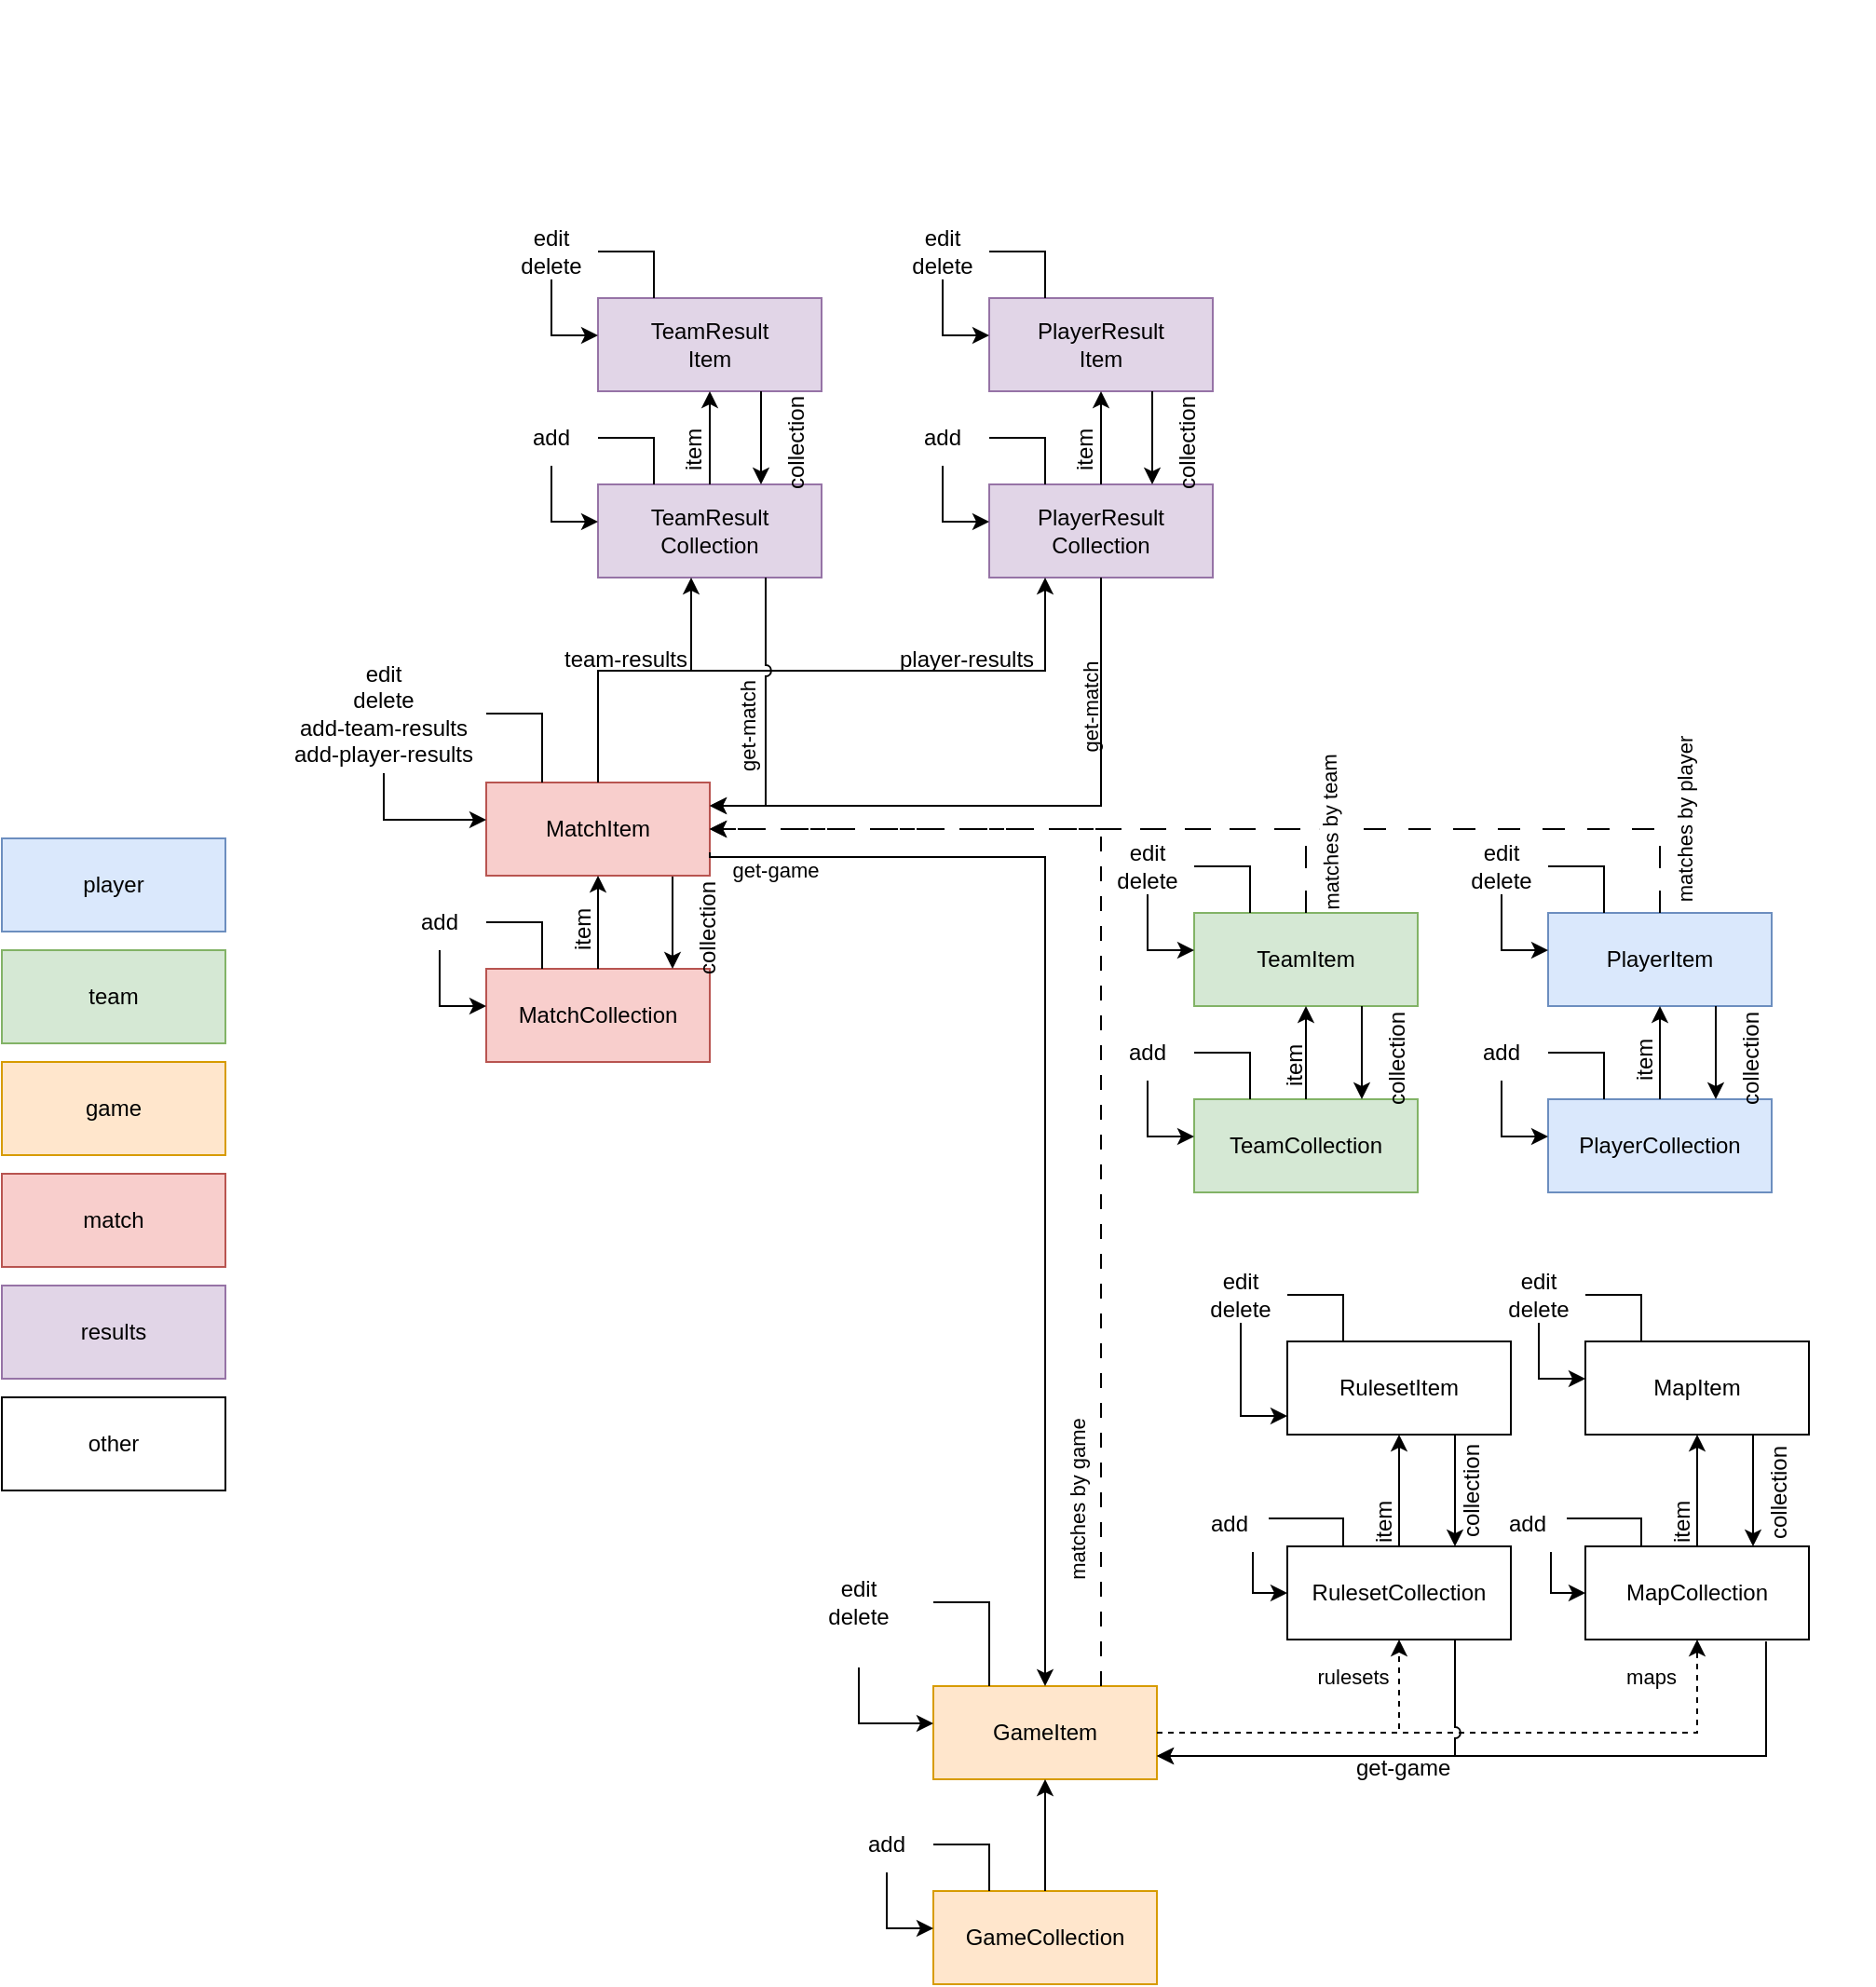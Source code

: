 <mxfile version="21.1.0" type="github">
  <diagram name="Page-1" id="58cdce13-f638-feb5-8d6f-7d28b1aa9fa0">
    <mxGraphModel dx="989" dy="1370" grid="1" gridSize="10" guides="1" tooltips="1" connect="1" arrows="1" fold="1" page="1" pageScale="1" pageWidth="1100" pageHeight="850" background="none" math="0" shadow="0">
      <root>
        <mxCell id="0" />
        <mxCell id="1" parent="0" />
        <mxCell id="dXTx0Du7Se45ZJ5eSAot-1" value="player" style="rounded=0;whiteSpace=wrap;html=1;fillColor=#dae8fc;strokeColor=#6c8ebf;" parent="1" vertex="1">
          <mxGeometry x="40" y="40" width="120" height="50" as="geometry" />
        </mxCell>
        <mxCell id="dXTx0Du7Se45ZJ5eSAot-2" value="team" style="rounded=0;whiteSpace=wrap;html=1;fillColor=#d5e8d4;strokeColor=#82b366;" parent="1" vertex="1">
          <mxGeometry x="40" y="100" width="120" height="50" as="geometry" />
        </mxCell>
        <mxCell id="dXTx0Du7Se45ZJ5eSAot-3" value="match" style="rounded=0;whiteSpace=wrap;html=1;fillColor=#f8cecc;strokeColor=#b85450;" parent="1" vertex="1">
          <mxGeometry x="40" y="220" width="120" height="50" as="geometry" />
        </mxCell>
        <mxCell id="dXTx0Du7Se45ZJ5eSAot-4" value="game" style="rounded=0;whiteSpace=wrap;html=1;fillColor=#ffe6cc;strokeColor=#d79b00;" parent="1" vertex="1">
          <mxGeometry x="40" y="160" width="120" height="50" as="geometry" />
        </mxCell>
        <mxCell id="dXTx0Du7Se45ZJ5eSAot-5" value="results" style="rounded=0;whiteSpace=wrap;html=1;fillColor=#e1d5e7;strokeColor=#9673a6;" parent="1" vertex="1">
          <mxGeometry x="40" y="280" width="120" height="50" as="geometry" />
        </mxCell>
        <mxCell id="sAuv1rMniGw2Tb26CjWJ-1" value="" style="group" parent="1" vertex="1" connectable="0">
          <mxGeometry x="490" y="565" width="170" height="90" as="geometry" />
        </mxCell>
        <mxCell id="dXTx0Du7Se45ZJ5eSAot-6" value="GameCollection" style="rounded=0;whiteSpace=wrap;html=1;fillColor=#ffe6cc;strokeColor=#d79b00;" parent="sAuv1rMniGw2Tb26CjWJ-1" vertex="1">
          <mxGeometry x="50" y="40" width="120" height="50" as="geometry" />
        </mxCell>
        <mxCell id="dXTx0Du7Se45ZJ5eSAot-12" value="" style="edgeStyle=orthogonalEdgeStyle;rounded=0;orthogonalLoop=1;jettySize=auto;html=1;exitX=0.5;exitY=1;exitDx=0;exitDy=0;" parent="sAuv1rMniGw2Tb26CjWJ-1" source="dXTx0Du7Se45ZJ5eSAot-7" edge="1">
          <mxGeometry relative="1" as="geometry">
            <mxPoint x="50" y="60" as="targetPoint" />
            <Array as="points">
              <mxPoint x="30" y="60" />
              <mxPoint x="50" y="60" />
            </Array>
          </mxGeometry>
        </mxCell>
        <mxCell id="dXTx0Du7Se45ZJ5eSAot-7" value="add" style="rounded=0;whiteSpace=wrap;html=1;fillColor=none;strokeColor=none;" parent="sAuv1rMniGw2Tb26CjWJ-1" vertex="1">
          <mxGeometry width="50" height="30" as="geometry" />
        </mxCell>
        <mxCell id="dXTx0Du7Se45ZJ5eSAot-11" style="edgeStyle=orthogonalEdgeStyle;rounded=0;orthogonalLoop=1;jettySize=auto;html=1;exitX=0.25;exitY=0;exitDx=0;exitDy=0;entryX=1;entryY=0.5;entryDx=0;entryDy=0;strokeColor=none;" parent="sAuv1rMniGw2Tb26CjWJ-1" source="dXTx0Du7Se45ZJ5eSAot-6" target="dXTx0Du7Se45ZJ5eSAot-7" edge="1">
          <mxGeometry relative="1" as="geometry">
            <Array as="points">
              <mxPoint x="80" y="10" />
            </Array>
          </mxGeometry>
        </mxCell>
        <mxCell id="dXTx0Du7Se45ZJ5eSAot-14" style="edgeStyle=orthogonalEdgeStyle;rounded=0;orthogonalLoop=1;jettySize=auto;html=1;exitX=0.25;exitY=0;exitDx=0;exitDy=0;entryX=1;entryY=0.5;entryDx=0;entryDy=0;endSize=6;targetPerimeterSpacing=0;endArrow=none;endFill=0;" parent="sAuv1rMniGw2Tb26CjWJ-1" source="dXTx0Du7Se45ZJ5eSAot-6" target="dXTx0Du7Se45ZJ5eSAot-7" edge="1">
          <mxGeometry relative="1" as="geometry">
            <Array as="points">
              <mxPoint x="80" y="15" />
            </Array>
          </mxGeometry>
        </mxCell>
        <mxCell id="sAuv1rMniGw2Tb26CjWJ-3" value="" style="group" parent="1" vertex="1" connectable="0">
          <mxGeometry x="820" y="140" width="170" height="90" as="geometry" />
        </mxCell>
        <mxCell id="sAuv1rMniGw2Tb26CjWJ-4" value="PlayerCollection" style="rounded=0;whiteSpace=wrap;html=1;fillColor=#dae8fc;strokeColor=#6c8ebf;" parent="sAuv1rMniGw2Tb26CjWJ-3" vertex="1">
          <mxGeometry x="50" y="40" width="120" height="50" as="geometry" />
        </mxCell>
        <mxCell id="sAuv1rMniGw2Tb26CjWJ-5" value="" style="edgeStyle=orthogonalEdgeStyle;rounded=0;orthogonalLoop=1;jettySize=auto;html=1;exitX=0.5;exitY=1;exitDx=0;exitDy=0;" parent="sAuv1rMniGw2Tb26CjWJ-3" source="sAuv1rMniGw2Tb26CjWJ-6" edge="1">
          <mxGeometry relative="1" as="geometry">
            <mxPoint x="50" y="60" as="targetPoint" />
            <Array as="points">
              <mxPoint x="30" y="60" />
              <mxPoint x="50" y="60" />
            </Array>
          </mxGeometry>
        </mxCell>
        <mxCell id="sAuv1rMniGw2Tb26CjWJ-6" value="add" style="rounded=0;whiteSpace=wrap;html=1;fillColor=none;strokeColor=none;" parent="sAuv1rMniGw2Tb26CjWJ-3" vertex="1">
          <mxGeometry width="50" height="30" as="geometry" />
        </mxCell>
        <mxCell id="sAuv1rMniGw2Tb26CjWJ-7" style="edgeStyle=orthogonalEdgeStyle;rounded=0;orthogonalLoop=1;jettySize=auto;html=1;exitX=0.25;exitY=0;exitDx=0;exitDy=0;entryX=1;entryY=0.5;entryDx=0;entryDy=0;strokeColor=none;" parent="sAuv1rMniGw2Tb26CjWJ-3" source="sAuv1rMniGw2Tb26CjWJ-4" target="sAuv1rMniGw2Tb26CjWJ-6" edge="1">
          <mxGeometry relative="1" as="geometry">
            <Array as="points">
              <mxPoint x="80" y="10" />
            </Array>
          </mxGeometry>
        </mxCell>
        <mxCell id="sAuv1rMniGw2Tb26CjWJ-8" style="edgeStyle=orthogonalEdgeStyle;rounded=0;orthogonalLoop=1;jettySize=auto;html=1;exitX=0.25;exitY=0;exitDx=0;exitDy=0;entryX=1;entryY=0.5;entryDx=0;entryDy=0;endSize=6;targetPerimeterSpacing=0;endArrow=none;endFill=0;" parent="sAuv1rMniGw2Tb26CjWJ-3" source="sAuv1rMniGw2Tb26CjWJ-4" target="sAuv1rMniGw2Tb26CjWJ-6" edge="1">
          <mxGeometry relative="1" as="geometry">
            <Array as="points">
              <mxPoint x="80" y="15" />
            </Array>
          </mxGeometry>
        </mxCell>
        <mxCell id="O9CNpIonh1CnS6gHtvle-96" value="&lt;div&gt;item&lt;/div&gt;&lt;div&gt;&lt;br&gt;&lt;/div&gt;" style="text;whiteSpace=wrap;html=1;rotation=-90;" vertex="1" parent="sAuv1rMniGw2Tb26CjWJ-3">
          <mxGeometry x="80" y="5" width="35" height="20" as="geometry" />
        </mxCell>
        <mxCell id="sAuv1rMniGw2Tb26CjWJ-9" value="" style="group" parent="1" vertex="1" connectable="0">
          <mxGeometry x="630" y="140" width="170" height="90" as="geometry" />
        </mxCell>
        <mxCell id="sAuv1rMniGw2Tb26CjWJ-10" value="TeamCollection" style="rounded=0;whiteSpace=wrap;html=1;fillColor=#d5e8d4;strokeColor=#82b366;" parent="sAuv1rMniGw2Tb26CjWJ-9" vertex="1">
          <mxGeometry x="50" y="40" width="120" height="50" as="geometry" />
        </mxCell>
        <mxCell id="sAuv1rMniGw2Tb26CjWJ-11" value="" style="edgeStyle=orthogonalEdgeStyle;rounded=0;orthogonalLoop=1;jettySize=auto;html=1;exitX=0.5;exitY=1;exitDx=0;exitDy=0;" parent="sAuv1rMniGw2Tb26CjWJ-9" source="sAuv1rMniGw2Tb26CjWJ-12" edge="1">
          <mxGeometry relative="1" as="geometry">
            <mxPoint x="50" y="60" as="targetPoint" />
            <Array as="points">
              <mxPoint x="30" y="60" />
              <mxPoint x="50" y="60" />
            </Array>
          </mxGeometry>
        </mxCell>
        <mxCell id="sAuv1rMniGw2Tb26CjWJ-12" value="add" style="rounded=0;whiteSpace=wrap;html=1;fillColor=none;strokeColor=none;" parent="sAuv1rMniGw2Tb26CjWJ-9" vertex="1">
          <mxGeometry width="50" height="30" as="geometry" />
        </mxCell>
        <mxCell id="sAuv1rMniGw2Tb26CjWJ-13" style="edgeStyle=orthogonalEdgeStyle;rounded=0;orthogonalLoop=1;jettySize=auto;html=1;exitX=0.25;exitY=0;exitDx=0;exitDy=0;entryX=1;entryY=0.5;entryDx=0;entryDy=0;strokeColor=none;" parent="sAuv1rMniGw2Tb26CjWJ-9" source="sAuv1rMniGw2Tb26CjWJ-10" target="sAuv1rMniGw2Tb26CjWJ-12" edge="1">
          <mxGeometry relative="1" as="geometry">
            <Array as="points">
              <mxPoint x="80" y="10" />
            </Array>
          </mxGeometry>
        </mxCell>
        <mxCell id="sAuv1rMniGw2Tb26CjWJ-14" style="edgeStyle=orthogonalEdgeStyle;rounded=0;orthogonalLoop=1;jettySize=auto;html=1;exitX=0.25;exitY=0;exitDx=0;exitDy=0;entryX=1;entryY=0.5;entryDx=0;entryDy=0;endSize=6;targetPerimeterSpacing=0;endArrow=none;endFill=0;" parent="sAuv1rMniGw2Tb26CjWJ-9" source="sAuv1rMniGw2Tb26CjWJ-10" target="sAuv1rMniGw2Tb26CjWJ-12" edge="1">
          <mxGeometry relative="1" as="geometry">
            <Array as="points">
              <mxPoint x="80" y="15" />
            </Array>
          </mxGeometry>
        </mxCell>
        <mxCell id="O9CNpIonh1CnS6gHtvle-95" value="&lt;div&gt;item&lt;/div&gt;&lt;div&gt;&lt;br&gt;&lt;/div&gt;" style="text;whiteSpace=wrap;html=1;rotation=-90;" vertex="1" parent="sAuv1rMniGw2Tb26CjWJ-9">
          <mxGeometry x="82.5" y="7.5" width="35" height="20" as="geometry" />
        </mxCell>
        <mxCell id="sAuv1rMniGw2Tb26CjWJ-15" value="" style="group" parent="1" vertex="1" connectable="0">
          <mxGeometry x="490" y="455" width="170" height="90" as="geometry" />
        </mxCell>
        <mxCell id="sAuv1rMniGw2Tb26CjWJ-16" value="GameItem" style="rounded=0;whiteSpace=wrap;html=1;fillColor=#ffe6cc;strokeColor=#d79b00;" parent="sAuv1rMniGw2Tb26CjWJ-15" vertex="1">
          <mxGeometry x="50" y="40" width="120" height="50" as="geometry" />
        </mxCell>
        <mxCell id="sAuv1rMniGw2Tb26CjWJ-17" value="" style="edgeStyle=orthogonalEdgeStyle;rounded=0;orthogonalLoop=1;jettySize=auto;html=1;exitX=0.5;exitY=1;exitDx=0;exitDy=0;" parent="sAuv1rMniGw2Tb26CjWJ-15" source="sAuv1rMniGw2Tb26CjWJ-18" edge="1">
          <mxGeometry relative="1" as="geometry">
            <mxPoint x="50" y="60" as="targetPoint" />
            <Array as="points">
              <mxPoint x="30" y="60" />
              <mxPoint x="50" y="60" />
            </Array>
          </mxGeometry>
        </mxCell>
        <mxCell id="sAuv1rMniGw2Tb26CjWJ-18" value="&lt;div&gt;edit&lt;/div&gt;&lt;div&gt;delete&lt;/div&gt;" style="rounded=0;whiteSpace=wrap;html=1;fillColor=none;strokeColor=none;" parent="sAuv1rMniGw2Tb26CjWJ-15" vertex="1">
          <mxGeometry x="-30" y="-40" width="80" height="70" as="geometry" />
        </mxCell>
        <mxCell id="sAuv1rMniGw2Tb26CjWJ-19" style="edgeStyle=orthogonalEdgeStyle;rounded=0;orthogonalLoop=1;jettySize=auto;html=1;exitX=0.25;exitY=0;exitDx=0;exitDy=0;entryX=1;entryY=0.5;entryDx=0;entryDy=0;strokeColor=none;" parent="sAuv1rMniGw2Tb26CjWJ-15" source="sAuv1rMniGw2Tb26CjWJ-16" target="sAuv1rMniGw2Tb26CjWJ-18" edge="1">
          <mxGeometry relative="1" as="geometry">
            <Array as="points">
              <mxPoint x="80" y="10" />
            </Array>
          </mxGeometry>
        </mxCell>
        <mxCell id="sAuv1rMniGw2Tb26CjWJ-20" style="edgeStyle=orthogonalEdgeStyle;rounded=0;orthogonalLoop=1;jettySize=auto;html=1;exitX=0.25;exitY=0;exitDx=0;exitDy=0;entryX=1;entryY=0.5;entryDx=0;entryDy=0;endSize=6;targetPerimeterSpacing=0;endArrow=none;endFill=0;" parent="sAuv1rMniGw2Tb26CjWJ-15" source="sAuv1rMniGw2Tb26CjWJ-16" target="sAuv1rMniGw2Tb26CjWJ-18" edge="1">
          <mxGeometry relative="1" as="geometry">
            <Array as="points">
              <mxPoint x="80" y="-5" />
            </Array>
          </mxGeometry>
        </mxCell>
        <mxCell id="sAuv1rMniGw2Tb26CjWJ-21" style="edgeStyle=orthogonalEdgeStyle;rounded=0;orthogonalLoop=1;jettySize=auto;html=1;" parent="1" source="dXTx0Du7Se45ZJ5eSAot-6" target="sAuv1rMniGw2Tb26CjWJ-16" edge="1">
          <mxGeometry relative="1" as="geometry" />
        </mxCell>
        <mxCell id="sAuv1rMniGw2Tb26CjWJ-22" value="" style="group" parent="1" vertex="1" connectable="0">
          <mxGeometry x="820" y="40" width="170" height="90" as="geometry" />
        </mxCell>
        <mxCell id="sAuv1rMniGw2Tb26CjWJ-23" value="&lt;div&gt;PlayerItem&lt;/div&gt;" style="rounded=0;whiteSpace=wrap;html=1;fillColor=#dae8fc;strokeColor=#6c8ebf;" parent="sAuv1rMniGw2Tb26CjWJ-22" vertex="1">
          <mxGeometry x="50" y="40" width="120" height="50" as="geometry" />
        </mxCell>
        <mxCell id="sAuv1rMniGw2Tb26CjWJ-24" value="" style="edgeStyle=orthogonalEdgeStyle;rounded=0;orthogonalLoop=1;jettySize=auto;html=1;exitX=0.5;exitY=1;exitDx=0;exitDy=0;" parent="sAuv1rMniGw2Tb26CjWJ-22" source="sAuv1rMniGw2Tb26CjWJ-25" edge="1">
          <mxGeometry relative="1" as="geometry">
            <mxPoint x="50" y="60" as="targetPoint" />
            <Array as="points">
              <mxPoint x="30" y="60" />
              <mxPoint x="50" y="60" />
            </Array>
          </mxGeometry>
        </mxCell>
        <mxCell id="sAuv1rMniGw2Tb26CjWJ-25" value="&lt;div&gt;edit&lt;/div&gt;&lt;div&gt;delete&lt;br&gt;&lt;/div&gt;" style="rounded=0;whiteSpace=wrap;html=1;fillColor=none;strokeColor=none;" parent="sAuv1rMniGw2Tb26CjWJ-22" vertex="1">
          <mxGeometry width="50" height="30" as="geometry" />
        </mxCell>
        <mxCell id="sAuv1rMniGw2Tb26CjWJ-26" style="edgeStyle=orthogonalEdgeStyle;rounded=0;orthogonalLoop=1;jettySize=auto;html=1;exitX=0.25;exitY=0;exitDx=0;exitDy=0;entryX=1;entryY=0.5;entryDx=0;entryDy=0;strokeColor=none;" parent="sAuv1rMniGw2Tb26CjWJ-22" source="sAuv1rMniGw2Tb26CjWJ-23" target="sAuv1rMniGw2Tb26CjWJ-25" edge="1">
          <mxGeometry relative="1" as="geometry">
            <Array as="points">
              <mxPoint x="80" y="10" />
            </Array>
          </mxGeometry>
        </mxCell>
        <mxCell id="sAuv1rMniGw2Tb26CjWJ-27" style="edgeStyle=orthogonalEdgeStyle;rounded=0;orthogonalLoop=1;jettySize=auto;html=1;exitX=0.25;exitY=0;exitDx=0;exitDy=0;entryX=1;entryY=0.5;entryDx=0;entryDy=0;endSize=6;targetPerimeterSpacing=0;endArrow=none;endFill=0;" parent="sAuv1rMniGw2Tb26CjWJ-22" source="sAuv1rMniGw2Tb26CjWJ-23" target="sAuv1rMniGw2Tb26CjWJ-25" edge="1">
          <mxGeometry relative="1" as="geometry">
            <Array as="points">
              <mxPoint x="80" y="15" />
            </Array>
          </mxGeometry>
        </mxCell>
        <mxCell id="sAuv1rMniGw2Tb26CjWJ-28" style="edgeStyle=orthogonalEdgeStyle;rounded=0;orthogonalLoop=1;jettySize=auto;html=1;entryX=0.5;entryY=1;entryDx=0;entryDy=0;" parent="1" source="sAuv1rMniGw2Tb26CjWJ-4" target="sAuv1rMniGw2Tb26CjWJ-23" edge="1">
          <mxGeometry relative="1" as="geometry" />
        </mxCell>
        <mxCell id="sAuv1rMniGw2Tb26CjWJ-29" value="other" style="rounded=0;whiteSpace=wrap;html=1;" parent="1" vertex="1">
          <mxGeometry x="40" y="340" width="120" height="50" as="geometry" />
        </mxCell>
        <mxCell id="sAuv1rMniGw2Tb26CjWJ-30" value="" style="group" parent="1" vertex="1" connectable="0">
          <mxGeometry x="630" y="40" width="170" height="90" as="geometry" />
        </mxCell>
        <mxCell id="sAuv1rMniGw2Tb26CjWJ-31" value="&lt;div&gt;TeamItem&lt;/div&gt;" style="rounded=0;whiteSpace=wrap;html=1;fillColor=#d5e8d4;strokeColor=#82b366;" parent="sAuv1rMniGw2Tb26CjWJ-30" vertex="1">
          <mxGeometry x="50" y="40" width="120" height="50" as="geometry" />
        </mxCell>
        <mxCell id="sAuv1rMniGw2Tb26CjWJ-32" value="" style="edgeStyle=orthogonalEdgeStyle;rounded=0;orthogonalLoop=1;jettySize=auto;html=1;exitX=0.5;exitY=1;exitDx=0;exitDy=0;" parent="sAuv1rMniGw2Tb26CjWJ-30" source="sAuv1rMniGw2Tb26CjWJ-33" edge="1">
          <mxGeometry relative="1" as="geometry">
            <mxPoint x="50" y="60" as="targetPoint" />
            <Array as="points">
              <mxPoint x="30" y="60" />
              <mxPoint x="50" y="60" />
            </Array>
          </mxGeometry>
        </mxCell>
        <mxCell id="sAuv1rMniGw2Tb26CjWJ-33" value="&lt;div&gt;edit&lt;/div&gt;&lt;div&gt;delete&lt;br&gt;&lt;/div&gt;" style="rounded=0;whiteSpace=wrap;html=1;fillColor=none;strokeColor=none;" parent="sAuv1rMniGw2Tb26CjWJ-30" vertex="1">
          <mxGeometry width="50" height="30" as="geometry" />
        </mxCell>
        <mxCell id="sAuv1rMniGw2Tb26CjWJ-34" style="edgeStyle=orthogonalEdgeStyle;rounded=0;orthogonalLoop=1;jettySize=auto;html=1;exitX=0.25;exitY=0;exitDx=0;exitDy=0;entryX=1;entryY=0.5;entryDx=0;entryDy=0;strokeColor=none;" parent="sAuv1rMniGw2Tb26CjWJ-30" source="sAuv1rMniGw2Tb26CjWJ-31" target="sAuv1rMniGw2Tb26CjWJ-33" edge="1">
          <mxGeometry relative="1" as="geometry">
            <Array as="points">
              <mxPoint x="80" y="10" />
            </Array>
          </mxGeometry>
        </mxCell>
        <mxCell id="sAuv1rMniGw2Tb26CjWJ-35" style="edgeStyle=orthogonalEdgeStyle;rounded=0;orthogonalLoop=1;jettySize=auto;html=1;exitX=0.25;exitY=0;exitDx=0;exitDy=0;entryX=1;entryY=0.5;entryDx=0;entryDy=0;endSize=6;targetPerimeterSpacing=0;endArrow=none;endFill=0;" parent="sAuv1rMniGw2Tb26CjWJ-30" source="sAuv1rMniGw2Tb26CjWJ-31" target="sAuv1rMniGw2Tb26CjWJ-33" edge="1">
          <mxGeometry relative="1" as="geometry">
            <Array as="points">
              <mxPoint x="80" y="15" />
            </Array>
          </mxGeometry>
        </mxCell>
        <mxCell id="sAuv1rMniGw2Tb26CjWJ-36" style="edgeStyle=orthogonalEdgeStyle;rounded=0;orthogonalLoop=1;jettySize=auto;html=1;" parent="1" source="sAuv1rMniGw2Tb26CjWJ-10" target="sAuv1rMniGw2Tb26CjWJ-31" edge="1">
          <mxGeometry relative="1" as="geometry" />
        </mxCell>
        <mxCell id="sAuv1rMniGw2Tb26CjWJ-46" value="" style="group" parent="1" vertex="1" connectable="0">
          <mxGeometry x="250" y="70" width="220" height="90" as="geometry" />
        </mxCell>
        <mxCell id="sAuv1rMniGw2Tb26CjWJ-47" value="MatchCollection" style="rounded=0;whiteSpace=wrap;html=1;fillColor=#f8cecc;strokeColor=#b85450;" parent="sAuv1rMniGw2Tb26CjWJ-46" vertex="1">
          <mxGeometry x="50" y="40" width="120" height="50" as="geometry" />
        </mxCell>
        <mxCell id="sAuv1rMniGw2Tb26CjWJ-48" value="" style="edgeStyle=orthogonalEdgeStyle;rounded=0;orthogonalLoop=1;jettySize=auto;html=1;exitX=0.5;exitY=1;exitDx=0;exitDy=0;" parent="sAuv1rMniGw2Tb26CjWJ-46" source="sAuv1rMniGw2Tb26CjWJ-49" edge="1">
          <mxGeometry relative="1" as="geometry">
            <mxPoint x="50" y="60" as="targetPoint" />
            <Array as="points">
              <mxPoint x="30" y="60" />
              <mxPoint x="50" y="60" />
            </Array>
          </mxGeometry>
        </mxCell>
        <mxCell id="sAuv1rMniGw2Tb26CjWJ-49" value="add" style="rounded=0;whiteSpace=wrap;html=1;fillColor=none;strokeColor=none;" parent="sAuv1rMniGw2Tb26CjWJ-46" vertex="1">
          <mxGeometry width="50" height="30" as="geometry" />
        </mxCell>
        <mxCell id="sAuv1rMniGw2Tb26CjWJ-50" style="edgeStyle=orthogonalEdgeStyle;rounded=0;orthogonalLoop=1;jettySize=auto;html=1;exitX=0.25;exitY=0;exitDx=0;exitDy=0;entryX=1;entryY=0.5;entryDx=0;entryDy=0;strokeColor=none;" parent="sAuv1rMniGw2Tb26CjWJ-46" source="sAuv1rMniGw2Tb26CjWJ-47" target="sAuv1rMniGw2Tb26CjWJ-49" edge="1">
          <mxGeometry relative="1" as="geometry">
            <Array as="points">
              <mxPoint x="80" y="10" />
            </Array>
          </mxGeometry>
        </mxCell>
        <mxCell id="sAuv1rMniGw2Tb26CjWJ-51" style="edgeStyle=orthogonalEdgeStyle;rounded=0;orthogonalLoop=1;jettySize=auto;html=1;exitX=0.25;exitY=0;exitDx=0;exitDy=0;entryX=1;entryY=0.5;entryDx=0;entryDy=0;endSize=6;targetPerimeterSpacing=0;endArrow=none;endFill=0;" parent="sAuv1rMniGw2Tb26CjWJ-46" source="sAuv1rMniGw2Tb26CjWJ-47" target="sAuv1rMniGw2Tb26CjWJ-49" edge="1">
          <mxGeometry relative="1" as="geometry">
            <Array as="points">
              <mxPoint x="80" y="15" />
            </Array>
          </mxGeometry>
        </mxCell>
        <mxCell id="O9CNpIonh1CnS6gHtvle-109" style="edgeStyle=orthogonalEdgeStyle;rounded=0;orthogonalLoop=1;jettySize=auto;html=1;exitX=0.75;exitY=1;exitDx=0;exitDy=0;" edge="1" parent="sAuv1rMniGw2Tb26CjWJ-46">
          <mxGeometry relative="1" as="geometry">
            <mxPoint x="150" y="-10" as="sourcePoint" />
            <mxPoint x="150" y="40" as="targetPoint" />
          </mxGeometry>
        </mxCell>
        <mxCell id="O9CNpIonh1CnS6gHtvle-110" value="collection" style="text;whiteSpace=wrap;html=1;rotation=-90;" vertex="1" parent="sAuv1rMniGw2Tb26CjWJ-46">
          <mxGeometry x="130" y="-20" width="90" height="40" as="geometry" />
        </mxCell>
        <mxCell id="O9CNpIonh1CnS6gHtvle-111" value="&lt;div&gt;item&lt;/div&gt;&lt;div&gt;&lt;br&gt;&lt;/div&gt;" style="text;whiteSpace=wrap;html=1;rotation=-90;" vertex="1" parent="sAuv1rMniGw2Tb26CjWJ-46">
          <mxGeometry x="80" y="5" width="35" height="20" as="geometry" />
        </mxCell>
        <mxCell id="sAuv1rMniGw2Tb26CjWJ-52" value="" style="group" parent="1" vertex="1" connectable="0">
          <mxGeometry x="250" y="-30" width="170" height="90" as="geometry" />
        </mxCell>
        <mxCell id="sAuv1rMniGw2Tb26CjWJ-53" value="MatchItem" style="rounded=0;whiteSpace=wrap;html=1;fillColor=#f8cecc;strokeColor=#b85450;" parent="sAuv1rMniGw2Tb26CjWJ-52" vertex="1">
          <mxGeometry x="50" y="40" width="120" height="50" as="geometry" />
        </mxCell>
        <mxCell id="sAuv1rMniGw2Tb26CjWJ-54" value="" style="edgeStyle=orthogonalEdgeStyle;rounded=0;orthogonalLoop=1;jettySize=auto;html=1;exitX=0.5;exitY=1;exitDx=0;exitDy=0;" parent="sAuv1rMniGw2Tb26CjWJ-52" source="sAuv1rMniGw2Tb26CjWJ-55" edge="1">
          <mxGeometry relative="1" as="geometry">
            <mxPoint x="50" y="60" as="targetPoint" />
            <Array as="points">
              <mxPoint x="30" y="60" />
              <mxPoint x="50" y="60" />
            </Array>
          </mxGeometry>
        </mxCell>
        <mxCell id="sAuv1rMniGw2Tb26CjWJ-55" value="&lt;div&gt;edit&lt;/div&gt;&lt;div&gt;delete&lt;br&gt;&lt;/div&gt;&lt;div&gt;add-team-results&lt;/div&gt;&lt;div&gt;add-player-results&lt;br&gt;&lt;/div&gt;" style="rounded=0;whiteSpace=wrap;html=1;fillColor=none;strokeColor=none;" parent="sAuv1rMniGw2Tb26CjWJ-52" vertex="1">
          <mxGeometry x="-60" y="-30" width="110" height="65" as="geometry" />
        </mxCell>
        <mxCell id="sAuv1rMniGw2Tb26CjWJ-56" style="edgeStyle=orthogonalEdgeStyle;rounded=0;orthogonalLoop=1;jettySize=auto;html=1;exitX=0.25;exitY=0;exitDx=0;exitDy=0;entryX=1;entryY=0.75;entryDx=0;entryDy=0;strokeColor=none;" parent="sAuv1rMniGw2Tb26CjWJ-52" source="sAuv1rMniGw2Tb26CjWJ-53" target="sAuv1rMniGw2Tb26CjWJ-55" edge="1">
          <mxGeometry relative="1" as="geometry">
            <Array as="points">
              <mxPoint x="80" y="10" />
              <mxPoint x="50" y="10" />
            </Array>
          </mxGeometry>
        </mxCell>
        <mxCell id="sAuv1rMniGw2Tb26CjWJ-57" style="edgeStyle=orthogonalEdgeStyle;rounded=0;orthogonalLoop=1;jettySize=auto;html=1;exitX=0.25;exitY=0;exitDx=0;exitDy=0;entryX=1;entryY=0.5;entryDx=0;entryDy=0;endSize=6;targetPerimeterSpacing=0;endArrow=none;endFill=0;" parent="sAuv1rMniGw2Tb26CjWJ-52" source="sAuv1rMniGw2Tb26CjWJ-53" target="sAuv1rMniGw2Tb26CjWJ-55" edge="1">
          <mxGeometry relative="1" as="geometry">
            <Array as="points">
              <mxPoint x="80" y="3" />
              <mxPoint x="50" y="3" />
            </Array>
          </mxGeometry>
        </mxCell>
        <mxCell id="sAuv1rMniGw2Tb26CjWJ-58" style="edgeStyle=orthogonalEdgeStyle;rounded=0;orthogonalLoop=1;jettySize=auto;html=1;entryX=0.5;entryY=1;entryDx=0;entryDy=0;" parent="1" source="sAuv1rMniGw2Tb26CjWJ-47" target="sAuv1rMniGw2Tb26CjWJ-53" edge="1">
          <mxGeometry relative="1" as="geometry" />
        </mxCell>
        <mxCell id="sAuv1rMniGw2Tb26CjWJ-60" style="edgeStyle=orthogonalEdgeStyle;rounded=0;orthogonalLoop=1;jettySize=auto;html=1;exitX=0.75;exitY=0;exitDx=0;exitDy=0;entryX=1;entryY=0.5;entryDx=0;entryDy=0;dashed=1;dashPattern=8 8;" parent="1" source="sAuv1rMniGw2Tb26CjWJ-16" target="sAuv1rMniGw2Tb26CjWJ-53" edge="1">
          <mxGeometry relative="1" as="geometry">
            <mxPoint x="440" y="290" as="targetPoint" />
          </mxGeometry>
        </mxCell>
        <mxCell id="sAuv1rMniGw2Tb26CjWJ-61" style="edgeStyle=orthogonalEdgeStyle;rounded=0;orthogonalLoop=1;jettySize=auto;html=1;exitX=0.5;exitY=0;exitDx=0;exitDy=0;entryX=1;entryY=0.5;entryDx=0;entryDy=0;dashed=1;dashPattern=12 12;" parent="1" source="sAuv1rMniGw2Tb26CjWJ-31" target="sAuv1rMniGw2Tb26CjWJ-53" edge="1">
          <mxGeometry relative="1" as="geometry">
            <mxPoint x="610" y="275" as="sourcePoint" />
            <mxPoint x="430" y="145" as="targetPoint" />
            <Array as="points">
              <mxPoint x="740" y="35" />
            </Array>
          </mxGeometry>
        </mxCell>
        <mxCell id="sAuv1rMniGw2Tb26CjWJ-62" style="edgeStyle=orthogonalEdgeStyle;rounded=0;orthogonalLoop=1;jettySize=auto;html=1;exitX=0.5;exitY=0;exitDx=0;exitDy=0;entryX=1;entryY=0.5;entryDx=0;entryDy=0;dashed=1;dashPattern=12 12;" parent="1" source="sAuv1rMniGw2Tb26CjWJ-23" target="sAuv1rMniGw2Tb26CjWJ-53" edge="1">
          <mxGeometry relative="1" as="geometry">
            <mxPoint x="750" y="90" as="sourcePoint" />
            <mxPoint x="430" y="145" as="targetPoint" />
            <Array as="points">
              <mxPoint x="930" y="35" />
            </Array>
          </mxGeometry>
        </mxCell>
        <mxCell id="O9CNpIonh1CnS6gHtvle-42" value="matches by player" style="edgeLabel;html=1;align=center;verticalAlign=middle;resizable=0;points=[];rotation=-90;" vertex="1" connectable="0" parent="sAuv1rMniGw2Tb26CjWJ-62">
          <mxGeometry x="-0.503" y="-2" relative="1" as="geometry">
            <mxPoint x="106" y="-3" as="offset" />
          </mxGeometry>
        </mxCell>
        <mxCell id="sAuv1rMniGw2Tb26CjWJ-64" style="edgeStyle=orthogonalEdgeStyle;rounded=0;orthogonalLoop=1;jettySize=auto;html=1;exitX=1;exitY=0.75;exitDx=0;exitDy=0;entryX=0.5;entryY=0;entryDx=0;entryDy=0;jumpStyle=arc;" parent="1" source="sAuv1rMniGw2Tb26CjWJ-53" target="sAuv1rMniGw2Tb26CjWJ-16" edge="1">
          <mxGeometry relative="1" as="geometry">
            <mxPoint x="610" y="275" as="sourcePoint" />
            <mxPoint x="430" y="145" as="targetPoint" />
            <Array as="points">
              <mxPoint x="420" y="50" />
              <mxPoint x="600" y="50" />
            </Array>
          </mxGeometry>
        </mxCell>
        <mxCell id="O9CNpIonh1CnS6gHtvle-14" value="" style="group" vertex="1" connectable="0" parent="1">
          <mxGeometry x="520" y="-190" width="170" height="90" as="geometry" />
        </mxCell>
        <mxCell id="O9CNpIonh1CnS6gHtvle-15" value="&lt;div&gt;PlayerResult&lt;/div&gt;&lt;div&gt;Collection&lt;/div&gt;" style="rounded=0;whiteSpace=wrap;html=1;fillColor=#e1d5e7;strokeColor=#9673a6;" vertex="1" parent="O9CNpIonh1CnS6gHtvle-14">
          <mxGeometry x="50" y="40" width="120" height="50" as="geometry" />
        </mxCell>
        <mxCell id="O9CNpIonh1CnS6gHtvle-16" value="" style="edgeStyle=orthogonalEdgeStyle;rounded=0;orthogonalLoop=1;jettySize=auto;html=1;exitX=0.5;exitY=1;exitDx=0;exitDy=0;" edge="1" parent="O9CNpIonh1CnS6gHtvle-14" source="O9CNpIonh1CnS6gHtvle-17">
          <mxGeometry relative="1" as="geometry">
            <mxPoint x="50" y="60" as="targetPoint" />
            <Array as="points">
              <mxPoint x="30" y="60" />
              <mxPoint x="50" y="60" />
            </Array>
          </mxGeometry>
        </mxCell>
        <mxCell id="O9CNpIonh1CnS6gHtvle-17" value="add" style="rounded=0;whiteSpace=wrap;html=1;fillColor=none;strokeColor=none;" vertex="1" parent="O9CNpIonh1CnS6gHtvle-14">
          <mxGeometry width="50" height="30" as="geometry" />
        </mxCell>
        <mxCell id="O9CNpIonh1CnS6gHtvle-18" style="edgeStyle=orthogonalEdgeStyle;rounded=0;orthogonalLoop=1;jettySize=auto;html=1;exitX=0.25;exitY=0;exitDx=0;exitDy=0;entryX=1;entryY=0.5;entryDx=0;entryDy=0;strokeColor=none;" edge="1" parent="O9CNpIonh1CnS6gHtvle-14" source="O9CNpIonh1CnS6gHtvle-15" target="O9CNpIonh1CnS6gHtvle-17">
          <mxGeometry relative="1" as="geometry">
            <Array as="points">
              <mxPoint x="80" y="10" />
            </Array>
          </mxGeometry>
        </mxCell>
        <mxCell id="O9CNpIonh1CnS6gHtvle-19" style="edgeStyle=orthogonalEdgeStyle;rounded=0;orthogonalLoop=1;jettySize=auto;html=1;exitX=0.25;exitY=0;exitDx=0;exitDy=0;entryX=1;entryY=0.5;entryDx=0;entryDy=0;endSize=6;targetPerimeterSpacing=0;endArrow=none;endFill=0;" edge="1" parent="O9CNpIonh1CnS6gHtvle-14" source="O9CNpIonh1CnS6gHtvle-15" target="O9CNpIonh1CnS6gHtvle-17">
          <mxGeometry relative="1" as="geometry">
            <Array as="points">
              <mxPoint x="80" y="15" />
            </Array>
          </mxGeometry>
        </mxCell>
        <mxCell id="O9CNpIonh1CnS6gHtvle-20" value="" style="group" vertex="1" connectable="0" parent="1">
          <mxGeometry x="520" y="-290" width="207.5" height="127.5" as="geometry" />
        </mxCell>
        <mxCell id="O9CNpIonh1CnS6gHtvle-21" value="&lt;div&gt;PlayerResult&lt;/div&gt;&lt;div&gt;Item&lt;/div&gt;" style="rounded=0;whiteSpace=wrap;html=1;fillColor=#e1d5e7;strokeColor=#9673a6;" vertex="1" parent="O9CNpIonh1CnS6gHtvle-20">
          <mxGeometry x="50" y="40" width="120" height="50" as="geometry" />
        </mxCell>
        <mxCell id="O9CNpIonh1CnS6gHtvle-22" value="" style="edgeStyle=orthogonalEdgeStyle;rounded=0;orthogonalLoop=1;jettySize=auto;html=1;exitX=0.5;exitY=1;exitDx=0;exitDy=0;" edge="1" parent="O9CNpIonh1CnS6gHtvle-20" source="O9CNpIonh1CnS6gHtvle-23">
          <mxGeometry relative="1" as="geometry">
            <mxPoint x="50" y="60" as="targetPoint" />
            <Array as="points">
              <mxPoint x="30" y="60" />
              <mxPoint x="50" y="60" />
            </Array>
          </mxGeometry>
        </mxCell>
        <mxCell id="O9CNpIonh1CnS6gHtvle-23" value="&lt;div&gt;edit&lt;/div&gt;&lt;div&gt;delete&lt;br&gt;&lt;/div&gt;" style="rounded=0;whiteSpace=wrap;html=1;fillColor=none;strokeColor=none;" vertex="1" parent="O9CNpIonh1CnS6gHtvle-20">
          <mxGeometry width="50" height="30" as="geometry" />
        </mxCell>
        <mxCell id="O9CNpIonh1CnS6gHtvle-24" style="edgeStyle=orthogonalEdgeStyle;rounded=0;orthogonalLoop=1;jettySize=auto;html=1;exitX=0.25;exitY=0;exitDx=0;exitDy=0;entryX=1;entryY=0.5;entryDx=0;entryDy=0;strokeColor=none;" edge="1" parent="O9CNpIonh1CnS6gHtvle-20" source="O9CNpIonh1CnS6gHtvle-21" target="O9CNpIonh1CnS6gHtvle-23">
          <mxGeometry relative="1" as="geometry">
            <Array as="points">
              <mxPoint x="80" y="10" />
            </Array>
          </mxGeometry>
        </mxCell>
        <mxCell id="O9CNpIonh1CnS6gHtvle-25" style="edgeStyle=orthogonalEdgeStyle;rounded=0;orthogonalLoop=1;jettySize=auto;html=1;exitX=0.25;exitY=0;exitDx=0;exitDy=0;entryX=1;entryY=0.5;entryDx=0;entryDy=0;endSize=6;targetPerimeterSpacing=0;endArrow=none;endFill=0;" edge="1" parent="O9CNpIonh1CnS6gHtvle-20" source="O9CNpIonh1CnS6gHtvle-21" target="O9CNpIonh1CnS6gHtvle-23">
          <mxGeometry relative="1" as="geometry">
            <Array as="points">
              <mxPoint x="80" y="15" />
            </Array>
          </mxGeometry>
        </mxCell>
        <mxCell id="O9CNpIonh1CnS6gHtvle-116" value="&lt;div&gt;item&lt;/div&gt;&lt;div&gt;&lt;br&gt;&lt;/div&gt;" style="text;whiteSpace=wrap;html=1;rotation=-90;" vertex="1" parent="O9CNpIonh1CnS6gHtvle-20">
          <mxGeometry x="80" y="107.5" width="35" height="20" as="geometry" />
        </mxCell>
        <mxCell id="O9CNpIonh1CnS6gHtvle-117" style="edgeStyle=orthogonalEdgeStyle;rounded=0;orthogonalLoop=1;jettySize=auto;html=1;exitX=0.75;exitY=1;exitDx=0;exitDy=0;" edge="1" parent="O9CNpIonh1CnS6gHtvle-20">
          <mxGeometry relative="1" as="geometry">
            <mxPoint x="137.5" y="90" as="sourcePoint" />
            <mxPoint x="137.5" y="140" as="targetPoint" />
          </mxGeometry>
        </mxCell>
        <mxCell id="O9CNpIonh1CnS6gHtvle-118" value="collection" style="text;whiteSpace=wrap;html=1;rotation=-90;" vertex="1" parent="O9CNpIonh1CnS6gHtvle-20">
          <mxGeometry x="117.5" y="80" width="90" height="40" as="geometry" />
        </mxCell>
        <mxCell id="O9CNpIonh1CnS6gHtvle-26" style="edgeStyle=orthogonalEdgeStyle;rounded=0;orthogonalLoop=1;jettySize=auto;html=1;entryX=0.5;entryY=1;entryDx=0;entryDy=0;" edge="1" parent="1" source="O9CNpIonh1CnS6gHtvle-15" target="O9CNpIonh1CnS6gHtvle-21">
          <mxGeometry relative="1" as="geometry" />
        </mxCell>
        <mxCell id="O9CNpIonh1CnS6gHtvle-27" value="" style="group" vertex="1" connectable="0" parent="1">
          <mxGeometry x="310" y="-190" width="170" height="90" as="geometry" />
        </mxCell>
        <mxCell id="O9CNpIonh1CnS6gHtvle-28" value="&lt;div&gt;TeamResult&lt;/div&gt;&lt;div&gt;Collection&lt;br&gt;&lt;/div&gt;" style="rounded=0;whiteSpace=wrap;html=1;fillColor=#e1d5e7;strokeColor=#9673a6;" vertex="1" parent="O9CNpIonh1CnS6gHtvle-27">
          <mxGeometry x="50" y="40" width="120" height="50" as="geometry" />
        </mxCell>
        <mxCell id="O9CNpIonh1CnS6gHtvle-29" value="" style="edgeStyle=orthogonalEdgeStyle;rounded=0;orthogonalLoop=1;jettySize=auto;html=1;exitX=0.5;exitY=1;exitDx=0;exitDy=0;" edge="1" parent="O9CNpIonh1CnS6gHtvle-27" source="O9CNpIonh1CnS6gHtvle-30">
          <mxGeometry relative="1" as="geometry">
            <mxPoint x="50" y="60" as="targetPoint" />
            <Array as="points">
              <mxPoint x="30" y="60" />
              <mxPoint x="50" y="60" />
            </Array>
          </mxGeometry>
        </mxCell>
        <mxCell id="O9CNpIonh1CnS6gHtvle-30" value="add" style="rounded=0;whiteSpace=wrap;html=1;fillColor=none;strokeColor=none;" vertex="1" parent="O9CNpIonh1CnS6gHtvle-27">
          <mxGeometry width="50" height="30" as="geometry" />
        </mxCell>
        <mxCell id="O9CNpIonh1CnS6gHtvle-31" style="edgeStyle=orthogonalEdgeStyle;rounded=0;orthogonalLoop=1;jettySize=auto;html=1;exitX=0.25;exitY=0;exitDx=0;exitDy=0;entryX=1;entryY=0.5;entryDx=0;entryDy=0;strokeColor=none;" edge="1" parent="O9CNpIonh1CnS6gHtvle-27" source="O9CNpIonh1CnS6gHtvle-28" target="O9CNpIonh1CnS6gHtvle-30">
          <mxGeometry relative="1" as="geometry">
            <Array as="points">
              <mxPoint x="80" y="10" />
            </Array>
          </mxGeometry>
        </mxCell>
        <mxCell id="O9CNpIonh1CnS6gHtvle-32" style="edgeStyle=orthogonalEdgeStyle;rounded=0;orthogonalLoop=1;jettySize=auto;html=1;exitX=0.25;exitY=0;exitDx=0;exitDy=0;entryX=1;entryY=0.5;entryDx=0;entryDy=0;endSize=6;targetPerimeterSpacing=0;endArrow=none;endFill=0;" edge="1" parent="O9CNpIonh1CnS6gHtvle-27" source="O9CNpIonh1CnS6gHtvle-28" target="O9CNpIonh1CnS6gHtvle-30">
          <mxGeometry relative="1" as="geometry">
            <Array as="points">
              <mxPoint x="80" y="15" />
            </Array>
          </mxGeometry>
        </mxCell>
        <mxCell id="O9CNpIonh1CnS6gHtvle-33" value="" style="group" vertex="1" connectable="0" parent="1">
          <mxGeometry x="310" y="-290" width="207.5" height="127.5" as="geometry" />
        </mxCell>
        <mxCell id="O9CNpIonh1CnS6gHtvle-34" value="&lt;div&gt;TeamResult&lt;/div&gt;&lt;div&gt;Item&lt;br&gt;&lt;/div&gt;" style="rounded=0;whiteSpace=wrap;html=1;fillColor=#e1d5e7;strokeColor=#9673a6;" vertex="1" parent="O9CNpIonh1CnS6gHtvle-33">
          <mxGeometry x="50" y="40" width="120" height="50" as="geometry" />
        </mxCell>
        <mxCell id="O9CNpIonh1CnS6gHtvle-35" value="" style="edgeStyle=orthogonalEdgeStyle;rounded=0;orthogonalLoop=1;jettySize=auto;html=1;exitX=0.5;exitY=1;exitDx=0;exitDy=0;" edge="1" parent="O9CNpIonh1CnS6gHtvle-33" source="O9CNpIonh1CnS6gHtvle-36">
          <mxGeometry relative="1" as="geometry">
            <mxPoint x="50" y="60" as="targetPoint" />
            <Array as="points">
              <mxPoint x="30" y="60" />
              <mxPoint x="50" y="60" />
            </Array>
          </mxGeometry>
        </mxCell>
        <mxCell id="O9CNpIonh1CnS6gHtvle-36" value="&lt;div&gt;edit&lt;/div&gt;&lt;div&gt;delete&lt;br&gt;&lt;/div&gt;" style="rounded=0;whiteSpace=wrap;html=1;fillColor=none;strokeColor=none;" vertex="1" parent="O9CNpIonh1CnS6gHtvle-33">
          <mxGeometry width="50" height="30" as="geometry" />
        </mxCell>
        <mxCell id="O9CNpIonh1CnS6gHtvle-37" style="edgeStyle=orthogonalEdgeStyle;rounded=0;orthogonalLoop=1;jettySize=auto;html=1;exitX=0.25;exitY=0;exitDx=0;exitDy=0;entryX=1;entryY=0.5;entryDx=0;entryDy=0;strokeColor=none;" edge="1" parent="O9CNpIonh1CnS6gHtvle-33" source="O9CNpIonh1CnS6gHtvle-34" target="O9CNpIonh1CnS6gHtvle-36">
          <mxGeometry relative="1" as="geometry">
            <Array as="points">
              <mxPoint x="80" y="10" />
            </Array>
          </mxGeometry>
        </mxCell>
        <mxCell id="O9CNpIonh1CnS6gHtvle-38" style="edgeStyle=orthogonalEdgeStyle;rounded=0;orthogonalLoop=1;jettySize=auto;html=1;exitX=0.25;exitY=0;exitDx=0;exitDy=0;entryX=1;entryY=0.5;entryDx=0;entryDy=0;endSize=6;targetPerimeterSpacing=0;endArrow=none;endFill=0;" edge="1" parent="O9CNpIonh1CnS6gHtvle-33" source="O9CNpIonh1CnS6gHtvle-34" target="O9CNpIonh1CnS6gHtvle-36">
          <mxGeometry relative="1" as="geometry">
            <Array as="points">
              <mxPoint x="80" y="15" />
            </Array>
          </mxGeometry>
        </mxCell>
        <mxCell id="O9CNpIonh1CnS6gHtvle-119" value="&lt;div&gt;item&lt;/div&gt;&lt;div&gt;&lt;br&gt;&lt;/div&gt;" style="text;whiteSpace=wrap;html=1;rotation=-90;" vertex="1" parent="O9CNpIonh1CnS6gHtvle-33">
          <mxGeometry x="80" y="107.5" width="35" height="20" as="geometry" />
        </mxCell>
        <mxCell id="O9CNpIonh1CnS6gHtvle-120" style="edgeStyle=orthogonalEdgeStyle;rounded=0;orthogonalLoop=1;jettySize=auto;html=1;exitX=0.75;exitY=1;exitDx=0;exitDy=0;" edge="1" parent="O9CNpIonh1CnS6gHtvle-33">
          <mxGeometry relative="1" as="geometry">
            <mxPoint x="137.5" y="90" as="sourcePoint" />
            <mxPoint x="137.5" y="140" as="targetPoint" />
          </mxGeometry>
        </mxCell>
        <mxCell id="O9CNpIonh1CnS6gHtvle-121" value="collection" style="text;whiteSpace=wrap;html=1;rotation=-90;" vertex="1" parent="O9CNpIonh1CnS6gHtvle-33">
          <mxGeometry x="117.5" y="80" width="90" height="40" as="geometry" />
        </mxCell>
        <mxCell id="O9CNpIonh1CnS6gHtvle-39" style="edgeStyle=orthogonalEdgeStyle;rounded=0;orthogonalLoop=1;jettySize=auto;html=1;entryX=0.5;entryY=1;entryDx=0;entryDy=0;" edge="1" parent="1" source="O9CNpIonh1CnS6gHtvle-28" target="O9CNpIonh1CnS6gHtvle-34">
          <mxGeometry relative="1" as="geometry" />
        </mxCell>
        <mxCell id="O9CNpIonh1CnS6gHtvle-40" style="edgeStyle=orthogonalEdgeStyle;rounded=0;orthogonalLoop=1;jettySize=auto;html=1;" edge="1" parent="1" source="sAuv1rMniGw2Tb26CjWJ-53">
          <mxGeometry relative="1" as="geometry">
            <mxPoint x="410" y="-100" as="targetPoint" />
            <Array as="points">
              <mxPoint x="360" y="-50" />
              <mxPoint x="410" y="-50" />
              <mxPoint x="410" y="-100" />
            </Array>
          </mxGeometry>
        </mxCell>
        <mxCell id="O9CNpIonh1CnS6gHtvle-41" style="edgeStyle=orthogonalEdgeStyle;rounded=0;orthogonalLoop=1;jettySize=auto;html=1;entryX=0.25;entryY=1;entryDx=0;entryDy=0;" edge="1" parent="1" source="O9CNpIonh1CnS6gHtvle-112" target="O9CNpIonh1CnS6gHtvle-15">
          <mxGeometry relative="1" as="geometry">
            <mxPoint x="360" y="10" as="sourcePoint" />
            <Array as="points">
              <mxPoint x="360" y="-50" />
              <mxPoint x="600" y="-50" />
            </Array>
          </mxGeometry>
        </mxCell>
        <mxCell id="O9CNpIonh1CnS6gHtvle-43" value="matches by team" style="edgeLabel;html=1;align=center;verticalAlign=middle;resizable=0;points=[];rotation=-91;" vertex="1" connectable="0" parent="1">
          <mxGeometry x="760" y="-410" as="geometry">
            <mxPoint x="-447" y="-15" as="offset" />
          </mxGeometry>
        </mxCell>
        <mxCell id="O9CNpIonh1CnS6gHtvle-44" value="matches by game" style="edgeLabel;html=1;align=center;verticalAlign=middle;resizable=0;points=[];rotation=-90;" vertex="1" connectable="0" parent="1">
          <mxGeometry x="590" y="390" as="geometry">
            <mxPoint x="-5.0" y="27" as="offset" />
          </mxGeometry>
        </mxCell>
        <mxCell id="O9CNpIonh1CnS6gHtvle-50" value="" style="group" vertex="1" connectable="0" parent="1">
          <mxGeometry x="840" y="380" width="205" height="90" as="geometry" />
        </mxCell>
        <mxCell id="O9CNpIonh1CnS6gHtvle-51" value="MapCollection" style="rounded=0;whiteSpace=wrap;html=1;" vertex="1" parent="O9CNpIonh1CnS6gHtvle-50">
          <mxGeometry x="50" y="40" width="120" height="50" as="geometry" />
        </mxCell>
        <mxCell id="O9CNpIonh1CnS6gHtvle-54" style="edgeStyle=orthogonalEdgeStyle;rounded=0;orthogonalLoop=1;jettySize=auto;html=1;exitX=0.25;exitY=0;exitDx=0;exitDy=0;entryX=1;entryY=0.5;entryDx=0;entryDy=0;strokeColor=none;" edge="1" parent="O9CNpIonh1CnS6gHtvle-50" source="O9CNpIonh1CnS6gHtvle-51">
          <mxGeometry relative="1" as="geometry">
            <Array as="points">
              <mxPoint x="80" y="10" />
            </Array>
            <mxPoint x="50" y="15" as="targetPoint" />
          </mxGeometry>
        </mxCell>
        <mxCell id="O9CNpIonh1CnS6gHtvle-66" value="add" style="rounded=0;whiteSpace=wrap;html=1;fillColor=none;strokeColor=none;" vertex="1" parent="O9CNpIonh1CnS6gHtvle-50">
          <mxGeometry x="-6" y="13" width="50" height="30" as="geometry" />
        </mxCell>
        <mxCell id="O9CNpIonh1CnS6gHtvle-67" value="" style="edgeStyle=orthogonalEdgeStyle;rounded=0;orthogonalLoop=1;jettySize=auto;html=1;exitX=0.75;exitY=1;exitDx=0;exitDy=0;entryX=0;entryY=0.5;entryDx=0;entryDy=0;" edge="1" parent="O9CNpIonh1CnS6gHtvle-50" source="O9CNpIonh1CnS6gHtvle-66" target="O9CNpIonh1CnS6gHtvle-51">
          <mxGeometry relative="1" as="geometry">
            <mxPoint x="40" y="70" as="targetPoint" />
            <Array as="points">
              <mxPoint x="32" y="65" />
            </Array>
            <mxPoint x="15" y="40" as="sourcePoint" />
          </mxGeometry>
        </mxCell>
        <mxCell id="O9CNpIonh1CnS6gHtvle-69" style="edgeStyle=orthogonalEdgeStyle;rounded=0;orthogonalLoop=1;jettySize=auto;html=1;exitX=0.25;exitY=0;exitDx=0;exitDy=0;entryX=1;entryY=0.5;entryDx=0;entryDy=0;strokeColor=none;" edge="1" parent="O9CNpIonh1CnS6gHtvle-50">
          <mxGeometry relative="1" as="geometry">
            <Array as="points">
              <mxPoint x="70" y="20" />
            </Array>
            <mxPoint x="70" y="50" as="sourcePoint" />
            <mxPoint x="40" y="25" as="targetPoint" />
          </mxGeometry>
        </mxCell>
        <mxCell id="O9CNpIonh1CnS6gHtvle-70" style="edgeStyle=orthogonalEdgeStyle;rounded=0;orthogonalLoop=1;jettySize=auto;html=1;exitX=0.25;exitY=0;exitDx=0;exitDy=0;entryX=1;entryY=0.5;entryDx=0;entryDy=0;endSize=6;targetPerimeterSpacing=0;endArrow=none;endFill=0;" edge="1" parent="O9CNpIonh1CnS6gHtvle-50" source="O9CNpIonh1CnS6gHtvle-51">
          <mxGeometry relative="1" as="geometry">
            <Array as="points">
              <mxPoint x="80" y="25" />
            </Array>
            <mxPoint x="70" y="50" as="sourcePoint" />
            <mxPoint x="40" y="25" as="targetPoint" />
          </mxGeometry>
        </mxCell>
        <mxCell id="O9CNpIonh1CnS6gHtvle-98" value="&lt;div&gt;item&lt;/div&gt;&lt;div&gt;&lt;br&gt;&lt;/div&gt;" style="text;whiteSpace=wrap;html=1;rotation=-90;" vertex="1" parent="O9CNpIonh1CnS6gHtvle-50">
          <mxGeometry x="80" y="13" width="35" height="20" as="geometry" />
        </mxCell>
        <mxCell id="O9CNpIonh1CnS6gHtvle-101" value="collection" style="text;whiteSpace=wrap;html=1;rotation=-90;" vertex="1" parent="O9CNpIonh1CnS6gHtvle-50">
          <mxGeometry x="115" y="-27" width="90" height="40" as="geometry" />
        </mxCell>
        <mxCell id="O9CNpIonh1CnS6gHtvle-56" value="" style="group" vertex="1" connectable="0" parent="1">
          <mxGeometry x="840" y="270" width="170" height="90" as="geometry" />
        </mxCell>
        <mxCell id="O9CNpIonh1CnS6gHtvle-57" value="MapItem" style="rounded=0;whiteSpace=wrap;html=1;" vertex="1" parent="O9CNpIonh1CnS6gHtvle-56">
          <mxGeometry x="50" y="40" width="120" height="50" as="geometry" />
        </mxCell>
        <mxCell id="O9CNpIonh1CnS6gHtvle-58" value="" style="edgeStyle=orthogonalEdgeStyle;rounded=0;orthogonalLoop=1;jettySize=auto;html=1;exitX=0.5;exitY=1;exitDx=0;exitDy=0;" edge="1" parent="O9CNpIonh1CnS6gHtvle-56" source="O9CNpIonh1CnS6gHtvle-59">
          <mxGeometry relative="1" as="geometry">
            <mxPoint x="50" y="60" as="targetPoint" />
            <Array as="points">
              <mxPoint x="30" y="60" />
              <mxPoint x="50" y="60" />
            </Array>
          </mxGeometry>
        </mxCell>
        <mxCell id="O9CNpIonh1CnS6gHtvle-59" value="&lt;div&gt;edit&lt;/div&gt;&lt;div&gt;delete&lt;br&gt;&lt;/div&gt;" style="rounded=0;whiteSpace=wrap;html=1;fillColor=none;strokeColor=none;" vertex="1" parent="O9CNpIonh1CnS6gHtvle-56">
          <mxGeometry width="50" height="30" as="geometry" />
        </mxCell>
        <mxCell id="O9CNpIonh1CnS6gHtvle-60" style="edgeStyle=orthogonalEdgeStyle;rounded=0;orthogonalLoop=1;jettySize=auto;html=1;exitX=0.25;exitY=0;exitDx=0;exitDy=0;entryX=1;entryY=0.5;entryDx=0;entryDy=0;strokeColor=none;" edge="1" parent="O9CNpIonh1CnS6gHtvle-56" source="O9CNpIonh1CnS6gHtvle-57" target="O9CNpIonh1CnS6gHtvle-59">
          <mxGeometry relative="1" as="geometry">
            <Array as="points">
              <mxPoint x="80" y="10" />
            </Array>
          </mxGeometry>
        </mxCell>
        <mxCell id="O9CNpIonh1CnS6gHtvle-61" style="edgeStyle=orthogonalEdgeStyle;rounded=0;orthogonalLoop=1;jettySize=auto;html=1;exitX=0.25;exitY=0;exitDx=0;exitDy=0;entryX=1;entryY=0.5;entryDx=0;entryDy=0;endSize=6;targetPerimeterSpacing=0;endArrow=none;endFill=0;" edge="1" parent="O9CNpIonh1CnS6gHtvle-56" source="O9CNpIonh1CnS6gHtvle-57" target="O9CNpIonh1CnS6gHtvle-59">
          <mxGeometry relative="1" as="geometry">
            <Array as="points">
              <mxPoint x="80" y="15" />
            </Array>
          </mxGeometry>
        </mxCell>
        <mxCell id="O9CNpIonh1CnS6gHtvle-62" style="edgeStyle=orthogonalEdgeStyle;rounded=0;orthogonalLoop=1;jettySize=auto;html=1;entryX=0.5;entryY=1;entryDx=0;entryDy=0;" edge="1" parent="1" source="O9CNpIonh1CnS6gHtvle-51" target="O9CNpIonh1CnS6gHtvle-57">
          <mxGeometry relative="1" as="geometry" />
        </mxCell>
        <mxCell id="O9CNpIonh1CnS6gHtvle-73" value="" style="group" vertex="1" connectable="0" parent="1">
          <mxGeometry x="680" y="380" width="205" height="90" as="geometry" />
        </mxCell>
        <mxCell id="O9CNpIonh1CnS6gHtvle-74" value="RulesetCollection" style="rounded=0;whiteSpace=wrap;html=1;" vertex="1" parent="O9CNpIonh1CnS6gHtvle-73">
          <mxGeometry x="50" y="40" width="120" height="50" as="geometry" />
        </mxCell>
        <mxCell id="O9CNpIonh1CnS6gHtvle-75" style="edgeStyle=orthogonalEdgeStyle;rounded=0;orthogonalLoop=1;jettySize=auto;html=1;exitX=0.25;exitY=0;exitDx=0;exitDy=0;entryX=1;entryY=0.5;entryDx=0;entryDy=0;strokeColor=none;" edge="1" parent="O9CNpIonh1CnS6gHtvle-73" source="O9CNpIonh1CnS6gHtvle-74">
          <mxGeometry relative="1" as="geometry">
            <Array as="points">
              <mxPoint x="80" y="10" />
            </Array>
            <mxPoint x="50" y="15" as="targetPoint" />
          </mxGeometry>
        </mxCell>
        <mxCell id="O9CNpIonh1CnS6gHtvle-76" value="add" style="rounded=0;whiteSpace=wrap;html=1;fillColor=none;strokeColor=none;" vertex="1" parent="O9CNpIonh1CnS6gHtvle-73">
          <mxGeometry x="-6" y="13" width="50" height="30" as="geometry" />
        </mxCell>
        <mxCell id="O9CNpIonh1CnS6gHtvle-77" value="" style="edgeStyle=orthogonalEdgeStyle;rounded=0;orthogonalLoop=1;jettySize=auto;html=1;exitX=0.75;exitY=1;exitDx=0;exitDy=0;entryX=0;entryY=0.5;entryDx=0;entryDy=0;" edge="1" parent="O9CNpIonh1CnS6gHtvle-73" source="O9CNpIonh1CnS6gHtvle-76" target="O9CNpIonh1CnS6gHtvle-74">
          <mxGeometry relative="1" as="geometry">
            <mxPoint x="40" y="70" as="targetPoint" />
            <Array as="points">
              <mxPoint x="32" y="65" />
            </Array>
            <mxPoint x="15" y="40" as="sourcePoint" />
          </mxGeometry>
        </mxCell>
        <mxCell id="O9CNpIonh1CnS6gHtvle-78" style="edgeStyle=orthogonalEdgeStyle;rounded=0;orthogonalLoop=1;jettySize=auto;html=1;exitX=0.25;exitY=0;exitDx=0;exitDy=0;entryX=1;entryY=0.5;entryDx=0;entryDy=0;strokeColor=none;" edge="1" parent="O9CNpIonh1CnS6gHtvle-73">
          <mxGeometry relative="1" as="geometry">
            <Array as="points">
              <mxPoint x="70" y="20" />
            </Array>
            <mxPoint x="70" y="50" as="sourcePoint" />
            <mxPoint x="40" y="25" as="targetPoint" />
          </mxGeometry>
        </mxCell>
        <mxCell id="O9CNpIonh1CnS6gHtvle-79" style="edgeStyle=orthogonalEdgeStyle;rounded=0;orthogonalLoop=1;jettySize=auto;html=1;exitX=0.25;exitY=0;exitDx=0;exitDy=0;entryX=1;entryY=0.5;entryDx=0;entryDy=0;endSize=6;targetPerimeterSpacing=0;endArrow=none;endFill=0;" edge="1" parent="O9CNpIonh1CnS6gHtvle-73" source="O9CNpIonh1CnS6gHtvle-74">
          <mxGeometry relative="1" as="geometry">
            <Array as="points">
              <mxPoint x="80" y="25" />
            </Array>
            <mxPoint x="70" y="50" as="sourcePoint" />
            <mxPoint x="40" y="25" as="targetPoint" />
          </mxGeometry>
        </mxCell>
        <mxCell id="O9CNpIonh1CnS6gHtvle-97" value="&lt;div&gt;item&lt;/div&gt;&lt;div&gt;&lt;br&gt;&lt;/div&gt;" style="text;whiteSpace=wrap;html=1;rotation=-90;" vertex="1" parent="O9CNpIonh1CnS6gHtvle-73">
          <mxGeometry x="80" y="13" width="35" height="20" as="geometry" />
        </mxCell>
        <mxCell id="O9CNpIonh1CnS6gHtvle-80" value="" style="group" vertex="1" connectable="0" parent="1">
          <mxGeometry x="680" y="290" width="200" height="110" as="geometry" />
        </mxCell>
        <mxCell id="O9CNpIonh1CnS6gHtvle-81" value="RulesetItem" style="rounded=0;whiteSpace=wrap;html=1;" vertex="1" parent="O9CNpIonh1CnS6gHtvle-80">
          <mxGeometry x="50" y="20" width="120" height="50" as="geometry" />
        </mxCell>
        <mxCell id="O9CNpIonh1CnS6gHtvle-82" value="" style="edgeStyle=orthogonalEdgeStyle;rounded=0;orthogonalLoop=1;jettySize=auto;html=1;exitX=0.5;exitY=1;exitDx=0;exitDy=0;" edge="1" parent="O9CNpIonh1CnS6gHtvle-80" source="O9CNpIonh1CnS6gHtvle-83">
          <mxGeometry relative="1" as="geometry">
            <mxPoint x="50" y="60" as="targetPoint" />
            <Array as="points">
              <mxPoint x="30" y="60" />
              <mxPoint x="50" y="60" />
            </Array>
          </mxGeometry>
        </mxCell>
        <mxCell id="O9CNpIonh1CnS6gHtvle-86" style="edgeStyle=orthogonalEdgeStyle;rounded=0;orthogonalLoop=1;jettySize=auto;html=1;entryX=0.5;entryY=1;entryDx=0;entryDy=0;" edge="1" parent="1" source="O9CNpIonh1CnS6gHtvle-74" target="O9CNpIonh1CnS6gHtvle-81">
          <mxGeometry relative="1" as="geometry" />
        </mxCell>
        <mxCell id="O9CNpIonh1CnS6gHtvle-87" style="edgeStyle=orthogonalEdgeStyle;rounded=0;orthogonalLoop=1;jettySize=auto;html=1;entryX=0.5;entryY=1;entryDx=0;entryDy=0;dashed=1;" edge="1" parent="1" source="sAuv1rMniGw2Tb26CjWJ-16" target="O9CNpIonh1CnS6gHtvle-74">
          <mxGeometry relative="1" as="geometry" />
        </mxCell>
        <mxCell id="O9CNpIonh1CnS6gHtvle-88" style="edgeStyle=orthogonalEdgeStyle;rounded=0;orthogonalLoop=1;jettySize=auto;html=1;entryX=0.5;entryY=1;entryDx=0;entryDy=0;dashed=1;" edge="1" parent="1" source="sAuv1rMniGw2Tb26CjWJ-16" target="O9CNpIonh1CnS6gHtvle-51">
          <mxGeometry relative="1" as="geometry" />
        </mxCell>
        <mxCell id="O9CNpIonh1CnS6gHtvle-89" value="rulesets" style="edgeLabel;html=1;align=center;verticalAlign=middle;resizable=0;points=[];" vertex="1" connectable="0" parent="1">
          <mxGeometry x="765" y="490" as="geometry" />
        </mxCell>
        <mxCell id="O9CNpIonh1CnS6gHtvle-90" value="maps" style="edgeLabel;html=1;align=center;verticalAlign=middle;resizable=0;points=[];" vertex="1" connectable="0" parent="1">
          <mxGeometry x="925" y="490" as="geometry" />
        </mxCell>
        <mxCell id="O9CNpIonh1CnS6gHtvle-91" style="edgeStyle=orthogonalEdgeStyle;rounded=0;orthogonalLoop=1;jettySize=auto;html=1;exitX=0.75;exitY=1;exitDx=0;exitDy=0;" edge="1" parent="1" source="sAuv1rMniGw2Tb26CjWJ-31">
          <mxGeometry relative="1" as="geometry">
            <mxPoint x="750" y="190" as="sourcePoint" />
            <mxPoint x="770" y="180" as="targetPoint" />
          </mxGeometry>
        </mxCell>
        <mxCell id="O9CNpIonh1CnS6gHtvle-92" style="edgeStyle=orthogonalEdgeStyle;rounded=0;orthogonalLoop=1;jettySize=auto;html=1;exitX=0.75;exitY=1;exitDx=0;exitDy=0;" edge="1" parent="1" source="sAuv1rMniGw2Tb26CjWJ-23">
          <mxGeometry relative="1" as="geometry">
            <mxPoint x="780" y="140" as="sourcePoint" />
            <mxPoint x="960" y="180" as="targetPoint" />
          </mxGeometry>
        </mxCell>
        <mxCell id="O9CNpIonh1CnS6gHtvle-99" style="edgeStyle=orthogonalEdgeStyle;rounded=0;orthogonalLoop=1;jettySize=auto;html=1;exitX=0.75;exitY=1;exitDx=0;exitDy=0;entryX=0.75;entryY=0;entryDx=0;entryDy=0;" edge="1" parent="1" source="O9CNpIonh1CnS6gHtvle-81" target="O9CNpIonh1CnS6gHtvle-74">
          <mxGeometry relative="1" as="geometry">
            <mxPoint x="780" y="140" as="sourcePoint" />
            <mxPoint x="780" y="190" as="targetPoint" />
          </mxGeometry>
        </mxCell>
        <mxCell id="O9CNpIonh1CnS6gHtvle-83" value="&lt;div&gt;edit&lt;/div&gt;&lt;div&gt;delete&lt;br&gt;&lt;/div&gt;" style="rounded=0;whiteSpace=wrap;html=1;fillColor=none;strokeColor=none;" vertex="1" parent="1">
          <mxGeometry x="680" y="270" width="50" height="30" as="geometry" />
        </mxCell>
        <mxCell id="O9CNpIonh1CnS6gHtvle-84" style="edgeStyle=orthogonalEdgeStyle;rounded=0;orthogonalLoop=1;jettySize=auto;html=1;exitX=0.25;exitY=0;exitDx=0;exitDy=0;entryX=1;entryY=0.5;entryDx=0;entryDy=0;strokeColor=none;" edge="1" parent="1" source="O9CNpIonh1CnS6gHtvle-81" target="O9CNpIonh1CnS6gHtvle-83">
          <mxGeometry relative="1" as="geometry">
            <Array as="points">
              <mxPoint x="760" y="300" />
            </Array>
          </mxGeometry>
        </mxCell>
        <mxCell id="O9CNpIonh1CnS6gHtvle-85" style="edgeStyle=orthogonalEdgeStyle;rounded=0;orthogonalLoop=1;jettySize=auto;html=1;exitX=0.25;exitY=0;exitDx=0;exitDy=0;entryX=1;entryY=0.5;entryDx=0;entryDy=0;endSize=6;targetPerimeterSpacing=0;endArrow=none;endFill=0;" edge="1" parent="1" source="O9CNpIonh1CnS6gHtvle-81" target="O9CNpIonh1CnS6gHtvle-83">
          <mxGeometry relative="1" as="geometry">
            <Array as="points">
              <mxPoint x="760" y="285" />
            </Array>
          </mxGeometry>
        </mxCell>
        <mxCell id="O9CNpIonh1CnS6gHtvle-102" style="edgeStyle=orthogonalEdgeStyle;rounded=0;orthogonalLoop=1;jettySize=auto;html=1;exitX=0.75;exitY=1;exitDx=0;exitDy=0;entryX=0.75;entryY=0;entryDx=0;entryDy=0;" edge="1" parent="1" source="O9CNpIonh1CnS6gHtvle-57" target="O9CNpIonh1CnS6gHtvle-51">
          <mxGeometry relative="1" as="geometry">
            <mxPoint x="830" y="370" as="sourcePoint" />
            <mxPoint x="830" y="430" as="targetPoint" />
          </mxGeometry>
        </mxCell>
        <mxCell id="O9CNpIonh1CnS6gHtvle-100" value="collection" style="text;whiteSpace=wrap;html=1;rotation=-90;" vertex="1" parent="1">
          <mxGeometry x="790" y="352" width="90" height="40" as="geometry" />
        </mxCell>
        <mxCell id="O9CNpIonh1CnS6gHtvle-103" value="collection" style="text;whiteSpace=wrap;html=1;rotation=-90;" vertex="1" parent="1">
          <mxGeometry x="940" y="120" width="90" height="40" as="geometry" />
        </mxCell>
        <mxCell id="O9CNpIonh1CnS6gHtvle-104" value="collection" style="text;whiteSpace=wrap;html=1;rotation=-90;" vertex="1" parent="1">
          <mxGeometry x="750" y="120" width="90" height="40" as="geometry" />
        </mxCell>
        <mxCell id="O9CNpIonh1CnS6gHtvle-105" style="edgeStyle=orthogonalEdgeStyle;rounded=0;orthogonalLoop=1;jettySize=auto;html=1;exitX=0.75;exitY=1;exitDx=0;exitDy=0;entryX=1;entryY=0.75;entryDx=0;entryDy=0;jumpStyle=arc;" edge="1" parent="1" source="O9CNpIonh1CnS6gHtvle-74" target="sAuv1rMniGw2Tb26CjWJ-16">
          <mxGeometry relative="1" as="geometry">
            <mxPoint x="670" y="530" as="sourcePoint" />
            <mxPoint x="690" y="580" as="targetPoint" />
          </mxGeometry>
        </mxCell>
        <mxCell id="O9CNpIonh1CnS6gHtvle-106" style="edgeStyle=orthogonalEdgeStyle;rounded=0;orthogonalLoop=1;jettySize=auto;html=1;exitX=0.808;exitY=1.02;exitDx=0;exitDy=0;entryX=1;entryY=0.75;entryDx=0;entryDy=0;exitPerimeter=0;" edge="1" parent="1" source="O9CNpIonh1CnS6gHtvle-51" target="sAuv1rMniGw2Tb26CjWJ-16">
          <mxGeometry relative="1" as="geometry">
            <mxPoint x="830" y="480" as="sourcePoint" />
            <mxPoint x="670" y="543" as="targetPoint" />
          </mxGeometry>
        </mxCell>
        <mxCell id="O9CNpIonh1CnS6gHtvle-107" value="get-game" style="text;whiteSpace=wrap;html=1;" vertex="1" parent="1">
          <mxGeometry x="765" y="525" width="80" height="40" as="geometry" />
        </mxCell>
        <mxCell id="O9CNpIonh1CnS6gHtvle-108" value="get-game" style="edgeLabel;html=1;align=center;verticalAlign=middle;resizable=0;points=[];rotation=0;" vertex="1" connectable="0" parent="1">
          <mxGeometry x="460" y="30" as="geometry">
            <mxPoint x="-5.0" y="27" as="offset" />
          </mxGeometry>
        </mxCell>
        <mxCell id="O9CNpIonh1CnS6gHtvle-113" value="team-results" style="text;whiteSpace=wrap;html=1;" vertex="1" parent="1">
          <mxGeometry x="340" y="-70" width="90" height="40" as="geometry" />
        </mxCell>
        <mxCell id="O9CNpIonh1CnS6gHtvle-122" style="edgeStyle=orthogonalEdgeStyle;rounded=0;orthogonalLoop=1;jettySize=auto;html=1;entryX=1;entryY=0.25;entryDx=0;entryDy=0;exitX=0.75;exitY=1;exitDx=0;exitDy=0;jumpStyle=arc;" edge="1" parent="1" source="O9CNpIonh1CnS6gHtvle-28" target="sAuv1rMniGw2Tb26CjWJ-53">
          <mxGeometry relative="1" as="geometry">
            <Array as="points">
              <mxPoint x="450" y="22" />
            </Array>
          </mxGeometry>
        </mxCell>
        <mxCell id="O9CNpIonh1CnS6gHtvle-112" value="player-results" style="text;whiteSpace=wrap;html=1;" vertex="1" parent="1">
          <mxGeometry x="520" y="-70" width="90" height="40" as="geometry" />
        </mxCell>
        <mxCell id="O9CNpIonh1CnS6gHtvle-126" value="get-match" style="edgeLabel;html=1;align=center;verticalAlign=middle;resizable=0;points=[];rotation=-90;" vertex="1" connectable="0" parent="1">
          <mxGeometry x="440.001" y="-20" as="geometry" />
        </mxCell>
        <mxCell id="O9CNpIonh1CnS6gHtvle-127" value="get-match" style="edgeLabel;html=1;align=center;verticalAlign=middle;resizable=0;points=[];rotation=-90;" vertex="1" connectable="0" parent="1">
          <mxGeometry x="623.751" y="-30" as="geometry" />
        </mxCell>
        <mxCell id="O9CNpIonh1CnS6gHtvle-128" style="edgeStyle=orthogonalEdgeStyle;rounded=0;orthogonalLoop=1;jettySize=auto;html=1;entryX=1;entryY=0.25;entryDx=0;entryDy=0;" edge="1" parent="1" source="O9CNpIonh1CnS6gHtvle-15" target="sAuv1rMniGw2Tb26CjWJ-53">
          <mxGeometry relative="1" as="geometry">
            <Array as="points">
              <mxPoint x="630" y="22" />
            </Array>
          </mxGeometry>
        </mxCell>
      </root>
    </mxGraphModel>
  </diagram>
</mxfile>
